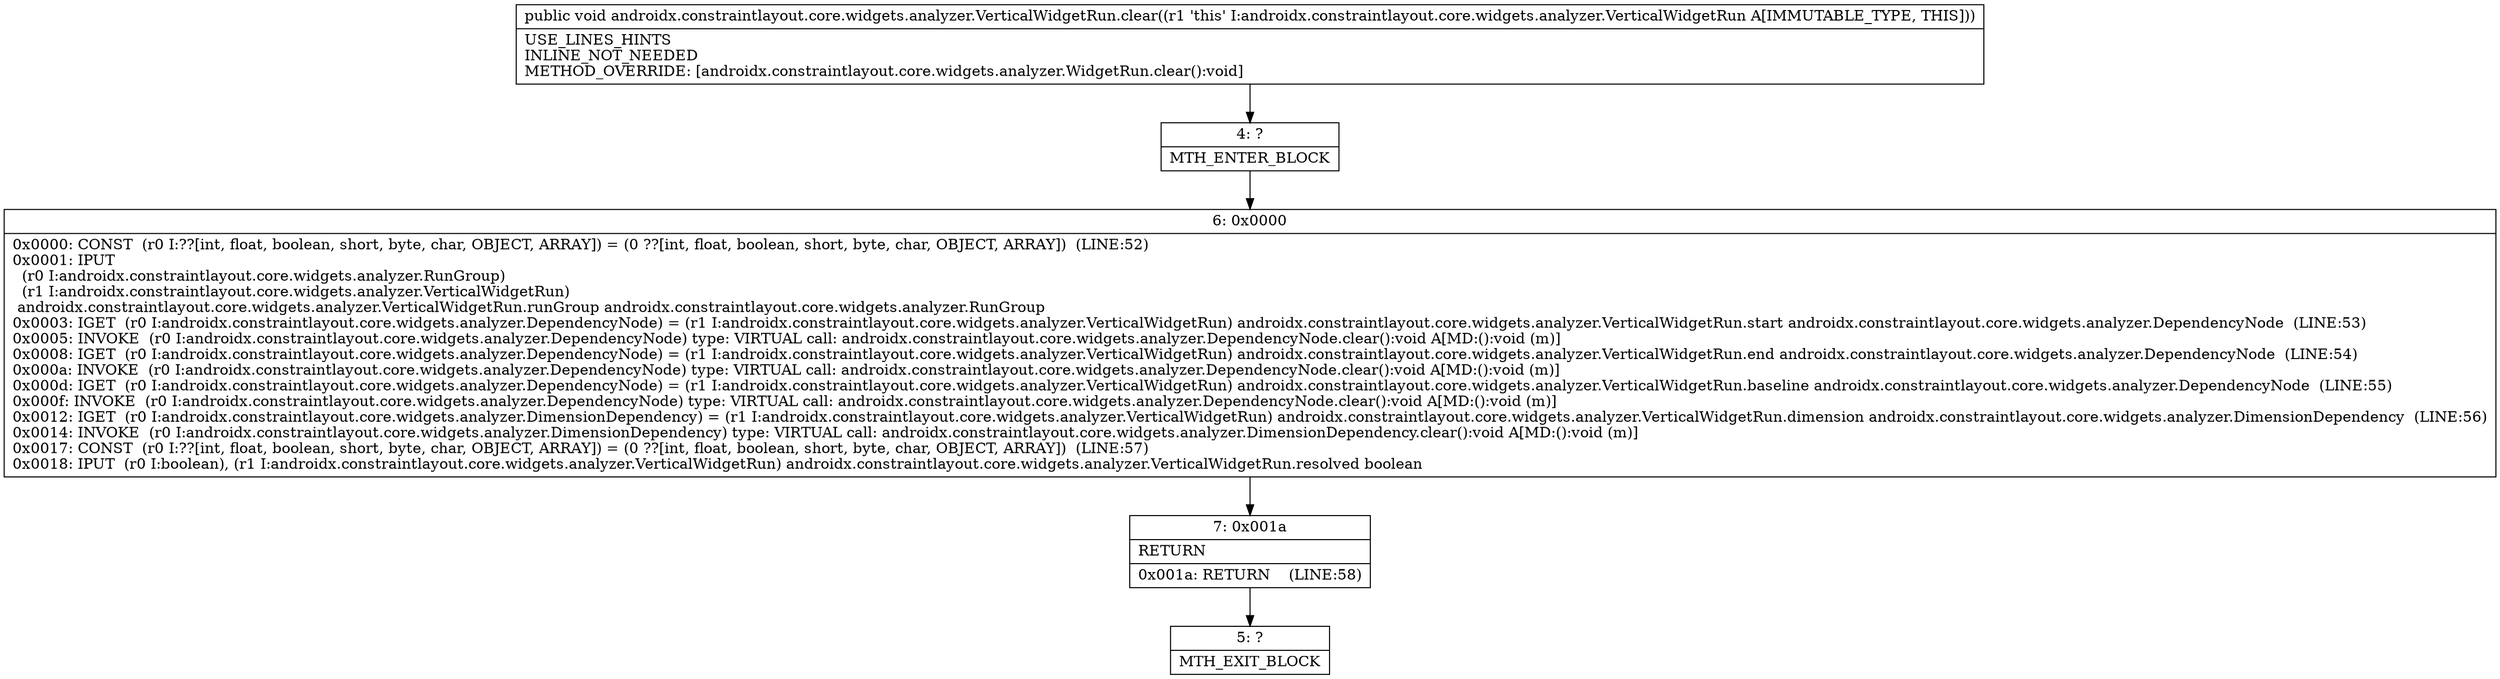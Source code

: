 digraph "CFG forandroidx.constraintlayout.core.widgets.analyzer.VerticalWidgetRun.clear()V" {
Node_4 [shape=record,label="{4\:\ ?|MTH_ENTER_BLOCK\l}"];
Node_6 [shape=record,label="{6\:\ 0x0000|0x0000: CONST  (r0 I:??[int, float, boolean, short, byte, char, OBJECT, ARRAY]) = (0 ??[int, float, boolean, short, byte, char, OBJECT, ARRAY])  (LINE:52)\l0x0001: IPUT  \l  (r0 I:androidx.constraintlayout.core.widgets.analyzer.RunGroup)\l  (r1 I:androidx.constraintlayout.core.widgets.analyzer.VerticalWidgetRun)\l androidx.constraintlayout.core.widgets.analyzer.VerticalWidgetRun.runGroup androidx.constraintlayout.core.widgets.analyzer.RunGroup \l0x0003: IGET  (r0 I:androidx.constraintlayout.core.widgets.analyzer.DependencyNode) = (r1 I:androidx.constraintlayout.core.widgets.analyzer.VerticalWidgetRun) androidx.constraintlayout.core.widgets.analyzer.VerticalWidgetRun.start androidx.constraintlayout.core.widgets.analyzer.DependencyNode  (LINE:53)\l0x0005: INVOKE  (r0 I:androidx.constraintlayout.core.widgets.analyzer.DependencyNode) type: VIRTUAL call: androidx.constraintlayout.core.widgets.analyzer.DependencyNode.clear():void A[MD:():void (m)]\l0x0008: IGET  (r0 I:androidx.constraintlayout.core.widgets.analyzer.DependencyNode) = (r1 I:androidx.constraintlayout.core.widgets.analyzer.VerticalWidgetRun) androidx.constraintlayout.core.widgets.analyzer.VerticalWidgetRun.end androidx.constraintlayout.core.widgets.analyzer.DependencyNode  (LINE:54)\l0x000a: INVOKE  (r0 I:androidx.constraintlayout.core.widgets.analyzer.DependencyNode) type: VIRTUAL call: androidx.constraintlayout.core.widgets.analyzer.DependencyNode.clear():void A[MD:():void (m)]\l0x000d: IGET  (r0 I:androidx.constraintlayout.core.widgets.analyzer.DependencyNode) = (r1 I:androidx.constraintlayout.core.widgets.analyzer.VerticalWidgetRun) androidx.constraintlayout.core.widgets.analyzer.VerticalWidgetRun.baseline androidx.constraintlayout.core.widgets.analyzer.DependencyNode  (LINE:55)\l0x000f: INVOKE  (r0 I:androidx.constraintlayout.core.widgets.analyzer.DependencyNode) type: VIRTUAL call: androidx.constraintlayout.core.widgets.analyzer.DependencyNode.clear():void A[MD:():void (m)]\l0x0012: IGET  (r0 I:androidx.constraintlayout.core.widgets.analyzer.DimensionDependency) = (r1 I:androidx.constraintlayout.core.widgets.analyzer.VerticalWidgetRun) androidx.constraintlayout.core.widgets.analyzer.VerticalWidgetRun.dimension androidx.constraintlayout.core.widgets.analyzer.DimensionDependency  (LINE:56)\l0x0014: INVOKE  (r0 I:androidx.constraintlayout.core.widgets.analyzer.DimensionDependency) type: VIRTUAL call: androidx.constraintlayout.core.widgets.analyzer.DimensionDependency.clear():void A[MD:():void (m)]\l0x0017: CONST  (r0 I:??[int, float, boolean, short, byte, char, OBJECT, ARRAY]) = (0 ??[int, float, boolean, short, byte, char, OBJECT, ARRAY])  (LINE:57)\l0x0018: IPUT  (r0 I:boolean), (r1 I:androidx.constraintlayout.core.widgets.analyzer.VerticalWidgetRun) androidx.constraintlayout.core.widgets.analyzer.VerticalWidgetRun.resolved boolean \l}"];
Node_7 [shape=record,label="{7\:\ 0x001a|RETURN\l|0x001a: RETURN    (LINE:58)\l}"];
Node_5 [shape=record,label="{5\:\ ?|MTH_EXIT_BLOCK\l}"];
MethodNode[shape=record,label="{public void androidx.constraintlayout.core.widgets.analyzer.VerticalWidgetRun.clear((r1 'this' I:androidx.constraintlayout.core.widgets.analyzer.VerticalWidgetRun A[IMMUTABLE_TYPE, THIS]))  | USE_LINES_HINTS\lINLINE_NOT_NEEDED\lMETHOD_OVERRIDE: [androidx.constraintlayout.core.widgets.analyzer.WidgetRun.clear():void]\l}"];
MethodNode -> Node_4;Node_4 -> Node_6;
Node_6 -> Node_7;
Node_7 -> Node_5;
}

